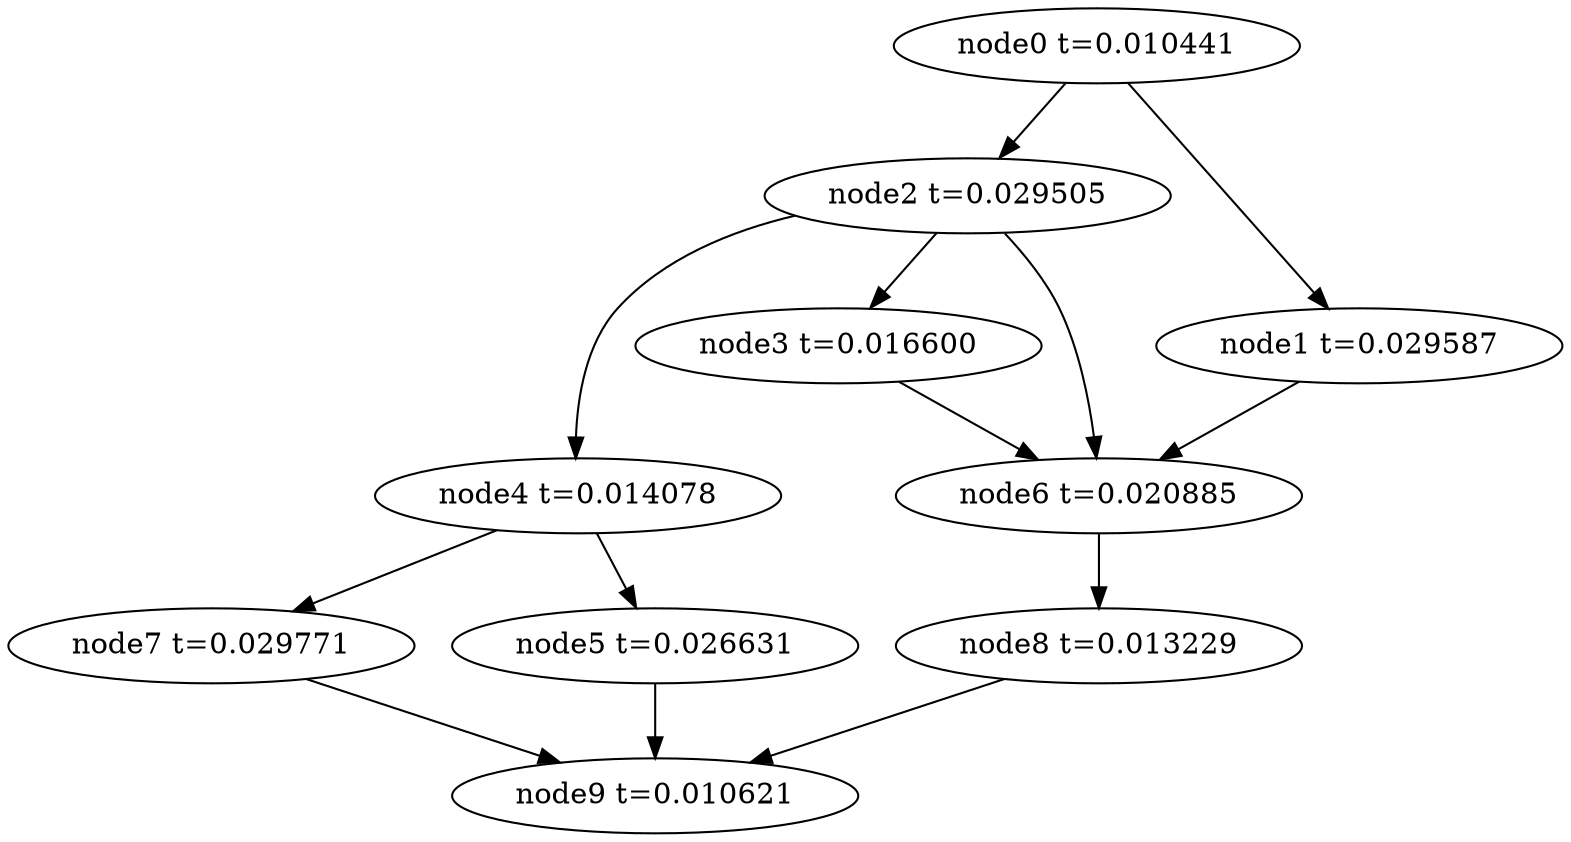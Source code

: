 digraph g{
	node9[label="node9 t=0.010621"]
	node8 -> node9
	node8[label="node8 t=0.013229"];
	node7 -> node9
	node7[label="node7 t=0.029771"];
	node6 -> node8
	node6[label="node6 t=0.020885"];
	node5 -> node9
	node5[label="node5 t=0.026631"];
	node4 -> node7
	node4 -> node5
	node4[label="node4 t=0.014078"];
	node3 -> node6
	node3[label="node3 t=0.016600"];
	node2 -> node6
	node2 -> node4
	node2 -> node3
	node2[label="node2 t=0.029505"];
	node1 -> node6
	node1[label="node1 t=0.029587"];
	node0 -> node2
	node0 -> node1
	node0[label="node0 t=0.010441"];
}
